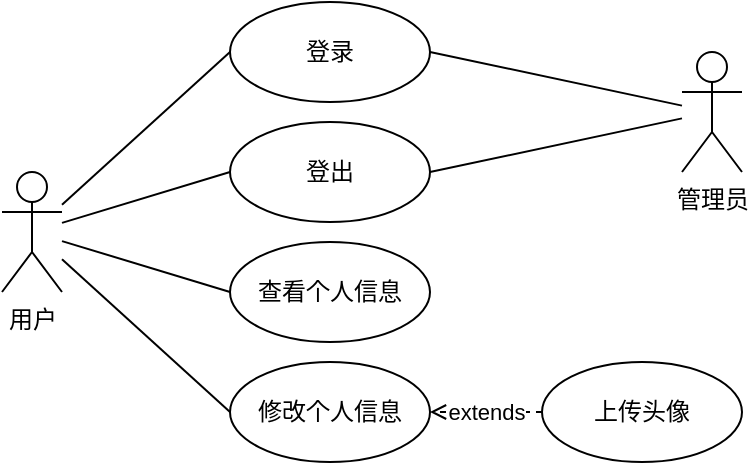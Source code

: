 <mxfile version="13.7.3" type="device"><diagram id="8yUeT14KF-t0UDczeli8" name="第 1 页"><mxGraphModel dx="1037" dy="609" grid="1" gridSize="10" guides="1" tooltips="1" connect="1" arrows="1" fold="1" page="1" pageScale="1" pageWidth="827" pageHeight="1169" math="0" shadow="0"><root><mxCell id="0"/><mxCell id="1" parent="0"/><mxCell id="onq5jIG445BJZNdk7Qjw-10" style="edgeStyle=none;rounded=0;orthogonalLoop=1;jettySize=auto;html=1;entryX=0;entryY=0.5;entryDx=0;entryDy=0;endArrow=none;endFill=0;" parent="1" source="onq5jIG445BJZNdk7Qjw-1" target="onq5jIG445BJZNdk7Qjw-5" edge="1"><mxGeometry relative="1" as="geometry"/></mxCell><mxCell id="onq5jIG445BJZNdk7Qjw-11" style="edgeStyle=none;rounded=0;orthogonalLoop=1;jettySize=auto;html=1;entryX=0;entryY=0.5;entryDx=0;entryDy=0;endArrow=none;endFill=0;" parent="1" source="onq5jIG445BJZNdk7Qjw-1" target="onq5jIG445BJZNdk7Qjw-4" edge="1"><mxGeometry relative="1" as="geometry"/></mxCell><mxCell id="onq5jIG445BJZNdk7Qjw-12" style="edgeStyle=none;rounded=0;orthogonalLoop=1;jettySize=auto;html=1;entryX=0;entryY=0.5;entryDx=0;entryDy=0;endArrow=none;endFill=0;" parent="1" source="onq5jIG445BJZNdk7Qjw-1" target="onq5jIG445BJZNdk7Qjw-3" edge="1"><mxGeometry relative="1" as="geometry"/></mxCell><mxCell id="onq5jIG445BJZNdk7Qjw-13" style="edgeStyle=none;rounded=0;orthogonalLoop=1;jettySize=auto;html=1;entryX=0;entryY=0.5;entryDx=0;entryDy=0;endArrow=none;endFill=0;" parent="1" source="onq5jIG445BJZNdk7Qjw-1" target="onq5jIG445BJZNdk7Qjw-2" edge="1"><mxGeometry relative="1" as="geometry"/></mxCell><mxCell id="onq5jIG445BJZNdk7Qjw-1" value="用户" style="shape=umlActor;verticalLabelPosition=bottom;verticalAlign=top;html=1;outlineConnect=0;" parent="1" vertex="1"><mxGeometry x="200" y="450" width="30" height="60" as="geometry"/></mxCell><mxCell id="onq5jIG445BJZNdk7Qjw-2" value="登录" style="ellipse;whiteSpace=wrap;html=1;" parent="1" vertex="1"><mxGeometry x="314" y="365" width="100" height="50" as="geometry"/></mxCell><mxCell id="onq5jIG445BJZNdk7Qjw-3" value="登出" style="ellipse;whiteSpace=wrap;html=1;" parent="1" vertex="1"><mxGeometry x="314" y="425" width="100" height="50" as="geometry"/></mxCell><mxCell id="onq5jIG445BJZNdk7Qjw-4" value="查看个人信息" style="ellipse;whiteSpace=wrap;html=1;" parent="1" vertex="1"><mxGeometry x="314" y="485" width="100" height="50" as="geometry"/></mxCell><mxCell id="onq5jIG445BJZNdk7Qjw-5" value="修改个人信息" style="ellipse;whiteSpace=wrap;html=1;" parent="1" vertex="1"><mxGeometry x="314" y="545" width="100" height="50" as="geometry"/></mxCell><mxCell id="onq5jIG445BJZNdk7Qjw-15" value="extends" style="edgeStyle=none;rounded=0;orthogonalLoop=1;jettySize=auto;html=1;exitX=0;exitY=0.5;exitDx=0;exitDy=0;entryX=1;entryY=0.5;entryDx=0;entryDy=0;endArrow=open;endFill=0;dashed=1;" parent="1" source="onq5jIG445BJZNdk7Qjw-14" target="onq5jIG445BJZNdk7Qjw-5" edge="1"><mxGeometry relative="1" as="geometry"/></mxCell><mxCell id="onq5jIG445BJZNdk7Qjw-14" value="上传头像" style="ellipse;whiteSpace=wrap;html=1;" parent="1" vertex="1"><mxGeometry x="470" y="545" width="100" height="50" as="geometry"/></mxCell><mxCell id="7himXu0ATIWahrF2eJNo-2" style="rounded=0;orthogonalLoop=1;jettySize=auto;html=1;entryX=1;entryY=0.5;entryDx=0;entryDy=0;endArrow=none;endFill=0;" edge="1" parent="1" source="7himXu0ATIWahrF2eJNo-1" target="onq5jIG445BJZNdk7Qjw-2"><mxGeometry relative="1" as="geometry"/></mxCell><mxCell id="7himXu0ATIWahrF2eJNo-3" style="edgeStyle=none;rounded=0;orthogonalLoop=1;jettySize=auto;html=1;entryX=1;entryY=0.5;entryDx=0;entryDy=0;endArrow=none;endFill=0;" edge="1" parent="1" source="7himXu0ATIWahrF2eJNo-1" target="onq5jIG445BJZNdk7Qjw-3"><mxGeometry relative="1" as="geometry"/></mxCell><mxCell id="7himXu0ATIWahrF2eJNo-1" value="管理员" style="shape=umlActor;verticalLabelPosition=bottom;verticalAlign=top;html=1;outlineConnect=0;" vertex="1" parent="1"><mxGeometry x="540" y="390" width="30" height="60" as="geometry"/></mxCell></root></mxGraphModel></diagram></mxfile>